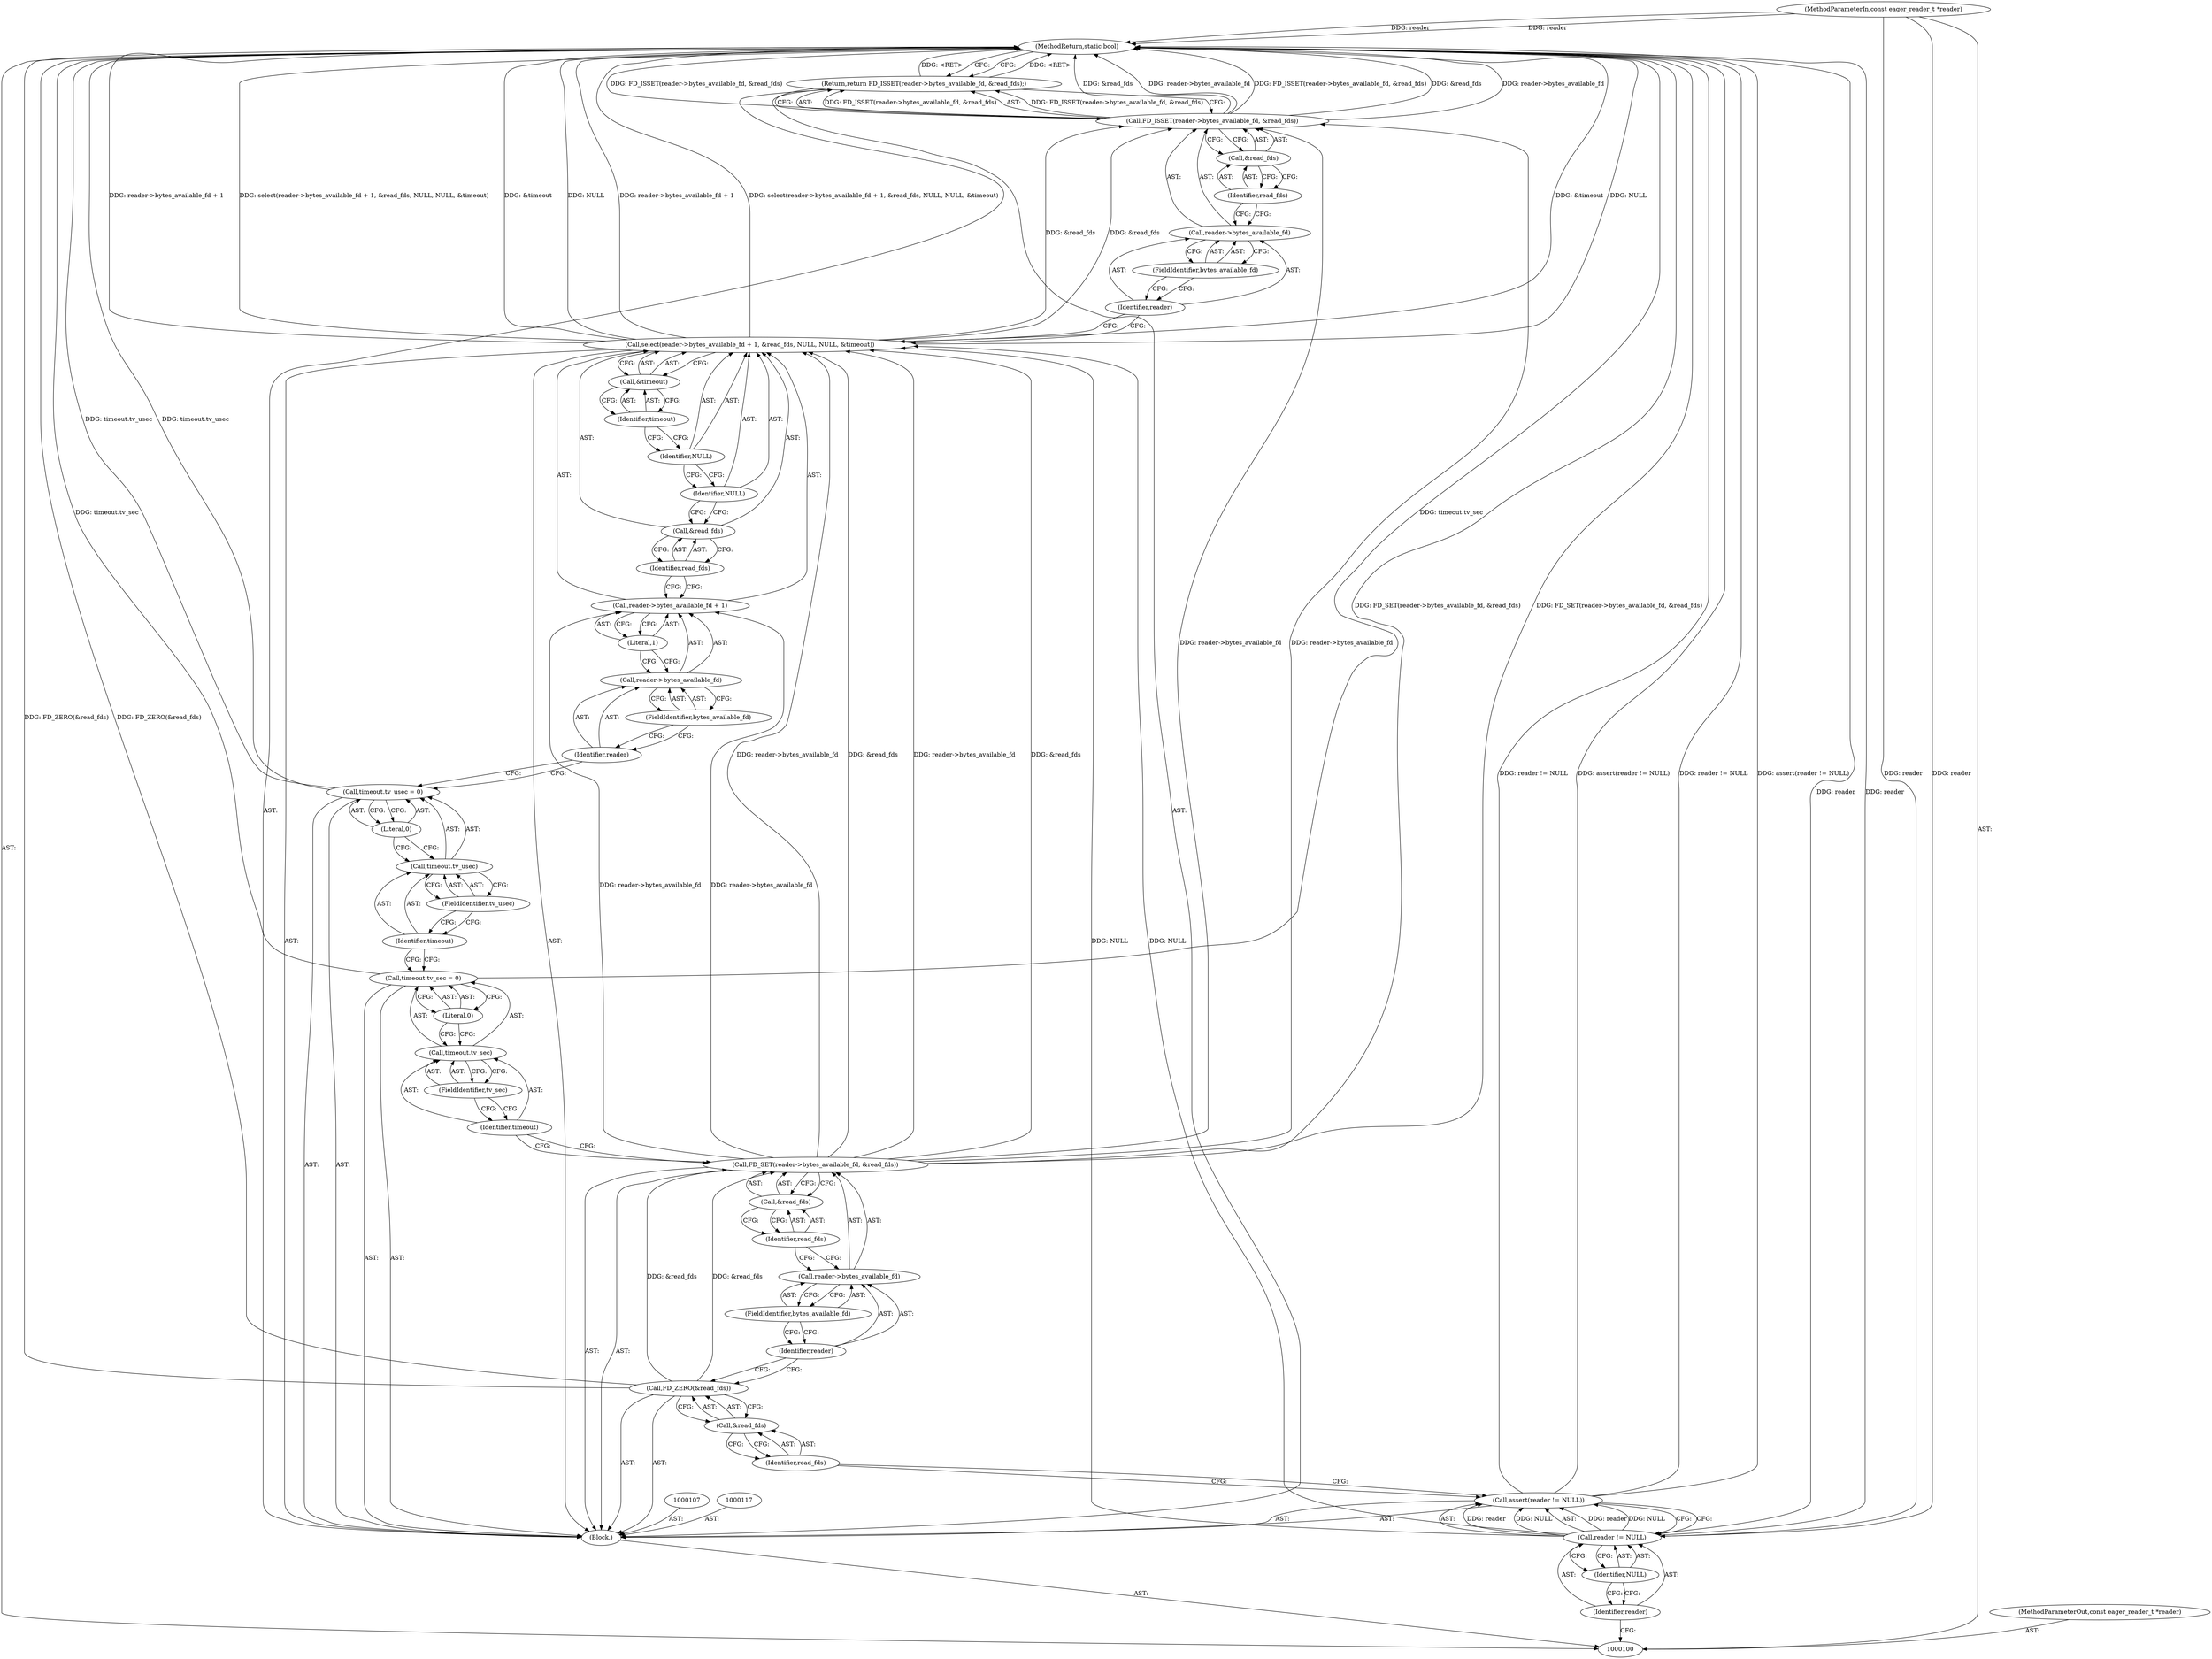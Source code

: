 digraph "1_Android_472271b153c5dc53c28beac55480a8d8434b2d5c_57" {
"1000147" [label="(MethodReturn,static bool)"];
"1000101" [label="(MethodParameterIn,const eager_reader_t *reader)"];
"1000211" [label="(MethodParameterOut,const eager_reader_t *reader)"];
"1000102" [label="(Block,)"];
"1000121" [label="(FieldIdentifier,tv_sec)"];
"1000122" [label="(Literal,0)"];
"1000118" [label="(Call,timeout.tv_sec = 0)"];
"1000119" [label="(Call,timeout.tv_sec)"];
"1000120" [label="(Identifier,timeout)"];
"1000126" [label="(FieldIdentifier,tv_usec)"];
"1000127" [label="(Literal,0)"];
"1000123" [label="(Call,timeout.tv_usec = 0)"];
"1000124" [label="(Call,timeout.tv_usec)"];
"1000125" [label="(Identifier,timeout)"];
"1000132" [label="(FieldIdentifier,bytes_available_fd)"];
"1000128" [label="(Call,select(reader->bytes_available_fd + 1, &read_fds, NULL, NULL, &timeout))"];
"1000133" [label="(Literal,1)"];
"1000134" [label="(Call,&read_fds)"];
"1000135" [label="(Identifier,read_fds)"];
"1000136" [label="(Identifier,NULL)"];
"1000137" [label="(Identifier,NULL)"];
"1000138" [label="(Call,&timeout)"];
"1000139" [label="(Identifier,timeout)"];
"1000129" [label="(Call,reader->bytes_available_fd + 1)"];
"1000130" [label="(Call,reader->bytes_available_fd)"];
"1000131" [label="(Identifier,reader)"];
"1000141" [label="(Call,FD_ISSET(reader->bytes_available_fd, &read_fds))"];
"1000142" [label="(Call,reader->bytes_available_fd)"];
"1000143" [label="(Identifier,reader)"];
"1000144" [label="(FieldIdentifier,bytes_available_fd)"];
"1000140" [label="(Return,return FD_ISSET(reader->bytes_available_fd, &read_fds);)"];
"1000145" [label="(Call,&read_fds)"];
"1000146" [label="(Identifier,read_fds)"];
"1000106" [label="(Identifier,NULL)"];
"1000103" [label="(Call,assert(reader != NULL))"];
"1000104" [label="(Call,reader != NULL)"];
"1000105" [label="(Identifier,reader)"];
"1000109" [label="(Call,&read_fds)"];
"1000110" [label="(Identifier,read_fds)"];
"1000108" [label="(Call,FD_ZERO(&read_fds))"];
"1000114" [label="(FieldIdentifier,bytes_available_fd)"];
"1000111" [label="(Call,FD_SET(reader->bytes_available_fd, &read_fds))"];
"1000115" [label="(Call,&read_fds)"];
"1000116" [label="(Identifier,read_fds)"];
"1000112" [label="(Call,reader->bytes_available_fd)"];
"1000113" [label="(Identifier,reader)"];
"1000147" -> "1000100"  [label="AST: "];
"1000147" -> "1000140"  [label="CFG: "];
"1000141" -> "1000147"  [label="DDG: reader->bytes_available_fd"];
"1000141" -> "1000147"  [label="DDG: FD_ISSET(reader->bytes_available_fd, &read_fds)"];
"1000141" -> "1000147"  [label="DDG: &read_fds"];
"1000108" -> "1000147"  [label="DDG: FD_ZERO(&read_fds)"];
"1000103" -> "1000147"  [label="DDG: reader != NULL"];
"1000103" -> "1000147"  [label="DDG: assert(reader != NULL)"];
"1000104" -> "1000147"  [label="DDG: reader"];
"1000101" -> "1000147"  [label="DDG: reader"];
"1000118" -> "1000147"  [label="DDG: timeout.tv_sec"];
"1000111" -> "1000147"  [label="DDG: FD_SET(reader->bytes_available_fd, &read_fds)"];
"1000128" -> "1000147"  [label="DDG: NULL"];
"1000128" -> "1000147"  [label="DDG: reader->bytes_available_fd + 1"];
"1000128" -> "1000147"  [label="DDG: select(reader->bytes_available_fd + 1, &read_fds, NULL, NULL, &timeout)"];
"1000128" -> "1000147"  [label="DDG: &timeout"];
"1000123" -> "1000147"  [label="DDG: timeout.tv_usec"];
"1000140" -> "1000147"  [label="DDG: <RET>"];
"1000101" -> "1000100"  [label="AST: "];
"1000101" -> "1000147"  [label="DDG: reader"];
"1000101" -> "1000104"  [label="DDG: reader"];
"1000211" -> "1000100"  [label="AST: "];
"1000102" -> "1000100"  [label="AST: "];
"1000103" -> "1000102"  [label="AST: "];
"1000107" -> "1000102"  [label="AST: "];
"1000108" -> "1000102"  [label="AST: "];
"1000111" -> "1000102"  [label="AST: "];
"1000117" -> "1000102"  [label="AST: "];
"1000118" -> "1000102"  [label="AST: "];
"1000123" -> "1000102"  [label="AST: "];
"1000128" -> "1000102"  [label="AST: "];
"1000140" -> "1000102"  [label="AST: "];
"1000121" -> "1000119"  [label="AST: "];
"1000121" -> "1000120"  [label="CFG: "];
"1000119" -> "1000121"  [label="CFG: "];
"1000122" -> "1000118"  [label="AST: "];
"1000122" -> "1000119"  [label="CFG: "];
"1000118" -> "1000122"  [label="CFG: "];
"1000118" -> "1000102"  [label="AST: "];
"1000118" -> "1000122"  [label="CFG: "];
"1000119" -> "1000118"  [label="AST: "];
"1000122" -> "1000118"  [label="AST: "];
"1000125" -> "1000118"  [label="CFG: "];
"1000118" -> "1000147"  [label="DDG: timeout.tv_sec"];
"1000119" -> "1000118"  [label="AST: "];
"1000119" -> "1000121"  [label="CFG: "];
"1000120" -> "1000119"  [label="AST: "];
"1000121" -> "1000119"  [label="AST: "];
"1000122" -> "1000119"  [label="CFG: "];
"1000120" -> "1000119"  [label="AST: "];
"1000120" -> "1000111"  [label="CFG: "];
"1000121" -> "1000120"  [label="CFG: "];
"1000126" -> "1000124"  [label="AST: "];
"1000126" -> "1000125"  [label="CFG: "];
"1000124" -> "1000126"  [label="CFG: "];
"1000127" -> "1000123"  [label="AST: "];
"1000127" -> "1000124"  [label="CFG: "];
"1000123" -> "1000127"  [label="CFG: "];
"1000123" -> "1000102"  [label="AST: "];
"1000123" -> "1000127"  [label="CFG: "];
"1000124" -> "1000123"  [label="AST: "];
"1000127" -> "1000123"  [label="AST: "];
"1000131" -> "1000123"  [label="CFG: "];
"1000123" -> "1000147"  [label="DDG: timeout.tv_usec"];
"1000124" -> "1000123"  [label="AST: "];
"1000124" -> "1000126"  [label="CFG: "];
"1000125" -> "1000124"  [label="AST: "];
"1000126" -> "1000124"  [label="AST: "];
"1000127" -> "1000124"  [label="CFG: "];
"1000125" -> "1000124"  [label="AST: "];
"1000125" -> "1000118"  [label="CFG: "];
"1000126" -> "1000125"  [label="CFG: "];
"1000132" -> "1000130"  [label="AST: "];
"1000132" -> "1000131"  [label="CFG: "];
"1000130" -> "1000132"  [label="CFG: "];
"1000128" -> "1000102"  [label="AST: "];
"1000128" -> "1000138"  [label="CFG: "];
"1000129" -> "1000128"  [label="AST: "];
"1000134" -> "1000128"  [label="AST: "];
"1000136" -> "1000128"  [label="AST: "];
"1000137" -> "1000128"  [label="AST: "];
"1000138" -> "1000128"  [label="AST: "];
"1000143" -> "1000128"  [label="CFG: "];
"1000128" -> "1000147"  [label="DDG: NULL"];
"1000128" -> "1000147"  [label="DDG: reader->bytes_available_fd + 1"];
"1000128" -> "1000147"  [label="DDG: select(reader->bytes_available_fd + 1, &read_fds, NULL, NULL, &timeout)"];
"1000128" -> "1000147"  [label="DDG: &timeout"];
"1000111" -> "1000128"  [label="DDG: reader->bytes_available_fd"];
"1000111" -> "1000128"  [label="DDG: &read_fds"];
"1000104" -> "1000128"  [label="DDG: NULL"];
"1000128" -> "1000141"  [label="DDG: &read_fds"];
"1000133" -> "1000129"  [label="AST: "];
"1000133" -> "1000130"  [label="CFG: "];
"1000129" -> "1000133"  [label="CFG: "];
"1000134" -> "1000128"  [label="AST: "];
"1000134" -> "1000135"  [label="CFG: "];
"1000135" -> "1000134"  [label="AST: "];
"1000136" -> "1000134"  [label="CFG: "];
"1000135" -> "1000134"  [label="AST: "];
"1000135" -> "1000129"  [label="CFG: "];
"1000134" -> "1000135"  [label="CFG: "];
"1000136" -> "1000128"  [label="AST: "];
"1000136" -> "1000134"  [label="CFG: "];
"1000137" -> "1000136"  [label="CFG: "];
"1000137" -> "1000128"  [label="AST: "];
"1000137" -> "1000136"  [label="CFG: "];
"1000139" -> "1000137"  [label="CFG: "];
"1000138" -> "1000128"  [label="AST: "];
"1000138" -> "1000139"  [label="CFG: "];
"1000139" -> "1000138"  [label="AST: "];
"1000128" -> "1000138"  [label="CFG: "];
"1000139" -> "1000138"  [label="AST: "];
"1000139" -> "1000137"  [label="CFG: "];
"1000138" -> "1000139"  [label="CFG: "];
"1000129" -> "1000128"  [label="AST: "];
"1000129" -> "1000133"  [label="CFG: "];
"1000130" -> "1000129"  [label="AST: "];
"1000133" -> "1000129"  [label="AST: "];
"1000135" -> "1000129"  [label="CFG: "];
"1000111" -> "1000129"  [label="DDG: reader->bytes_available_fd"];
"1000130" -> "1000129"  [label="AST: "];
"1000130" -> "1000132"  [label="CFG: "];
"1000131" -> "1000130"  [label="AST: "];
"1000132" -> "1000130"  [label="AST: "];
"1000133" -> "1000130"  [label="CFG: "];
"1000131" -> "1000130"  [label="AST: "];
"1000131" -> "1000123"  [label="CFG: "];
"1000132" -> "1000131"  [label="CFG: "];
"1000141" -> "1000140"  [label="AST: "];
"1000141" -> "1000145"  [label="CFG: "];
"1000142" -> "1000141"  [label="AST: "];
"1000145" -> "1000141"  [label="AST: "];
"1000140" -> "1000141"  [label="CFG: "];
"1000141" -> "1000147"  [label="DDG: reader->bytes_available_fd"];
"1000141" -> "1000147"  [label="DDG: FD_ISSET(reader->bytes_available_fd, &read_fds)"];
"1000141" -> "1000147"  [label="DDG: &read_fds"];
"1000141" -> "1000140"  [label="DDG: FD_ISSET(reader->bytes_available_fd, &read_fds)"];
"1000111" -> "1000141"  [label="DDG: reader->bytes_available_fd"];
"1000128" -> "1000141"  [label="DDG: &read_fds"];
"1000142" -> "1000141"  [label="AST: "];
"1000142" -> "1000144"  [label="CFG: "];
"1000143" -> "1000142"  [label="AST: "];
"1000144" -> "1000142"  [label="AST: "];
"1000146" -> "1000142"  [label="CFG: "];
"1000143" -> "1000142"  [label="AST: "];
"1000143" -> "1000128"  [label="CFG: "];
"1000144" -> "1000143"  [label="CFG: "];
"1000144" -> "1000142"  [label="AST: "];
"1000144" -> "1000143"  [label="CFG: "];
"1000142" -> "1000144"  [label="CFG: "];
"1000140" -> "1000102"  [label="AST: "];
"1000140" -> "1000141"  [label="CFG: "];
"1000141" -> "1000140"  [label="AST: "];
"1000147" -> "1000140"  [label="CFG: "];
"1000140" -> "1000147"  [label="DDG: <RET>"];
"1000141" -> "1000140"  [label="DDG: FD_ISSET(reader->bytes_available_fd, &read_fds)"];
"1000145" -> "1000141"  [label="AST: "];
"1000145" -> "1000146"  [label="CFG: "];
"1000146" -> "1000145"  [label="AST: "];
"1000141" -> "1000145"  [label="CFG: "];
"1000146" -> "1000145"  [label="AST: "];
"1000146" -> "1000142"  [label="CFG: "];
"1000145" -> "1000146"  [label="CFG: "];
"1000106" -> "1000104"  [label="AST: "];
"1000106" -> "1000105"  [label="CFG: "];
"1000104" -> "1000106"  [label="CFG: "];
"1000103" -> "1000102"  [label="AST: "];
"1000103" -> "1000104"  [label="CFG: "];
"1000104" -> "1000103"  [label="AST: "];
"1000110" -> "1000103"  [label="CFG: "];
"1000103" -> "1000147"  [label="DDG: reader != NULL"];
"1000103" -> "1000147"  [label="DDG: assert(reader != NULL)"];
"1000104" -> "1000103"  [label="DDG: reader"];
"1000104" -> "1000103"  [label="DDG: NULL"];
"1000104" -> "1000103"  [label="AST: "];
"1000104" -> "1000106"  [label="CFG: "];
"1000105" -> "1000104"  [label="AST: "];
"1000106" -> "1000104"  [label="AST: "];
"1000103" -> "1000104"  [label="CFG: "];
"1000104" -> "1000147"  [label="DDG: reader"];
"1000104" -> "1000103"  [label="DDG: reader"];
"1000104" -> "1000103"  [label="DDG: NULL"];
"1000101" -> "1000104"  [label="DDG: reader"];
"1000104" -> "1000128"  [label="DDG: NULL"];
"1000105" -> "1000104"  [label="AST: "];
"1000105" -> "1000100"  [label="CFG: "];
"1000106" -> "1000105"  [label="CFG: "];
"1000109" -> "1000108"  [label="AST: "];
"1000109" -> "1000110"  [label="CFG: "];
"1000110" -> "1000109"  [label="AST: "];
"1000108" -> "1000109"  [label="CFG: "];
"1000110" -> "1000109"  [label="AST: "];
"1000110" -> "1000103"  [label="CFG: "];
"1000109" -> "1000110"  [label="CFG: "];
"1000108" -> "1000102"  [label="AST: "];
"1000108" -> "1000109"  [label="CFG: "];
"1000109" -> "1000108"  [label="AST: "];
"1000113" -> "1000108"  [label="CFG: "];
"1000108" -> "1000147"  [label="DDG: FD_ZERO(&read_fds)"];
"1000108" -> "1000111"  [label="DDG: &read_fds"];
"1000114" -> "1000112"  [label="AST: "];
"1000114" -> "1000113"  [label="CFG: "];
"1000112" -> "1000114"  [label="CFG: "];
"1000111" -> "1000102"  [label="AST: "];
"1000111" -> "1000115"  [label="CFG: "];
"1000112" -> "1000111"  [label="AST: "];
"1000115" -> "1000111"  [label="AST: "];
"1000120" -> "1000111"  [label="CFG: "];
"1000111" -> "1000147"  [label="DDG: FD_SET(reader->bytes_available_fd, &read_fds)"];
"1000108" -> "1000111"  [label="DDG: &read_fds"];
"1000111" -> "1000128"  [label="DDG: reader->bytes_available_fd"];
"1000111" -> "1000128"  [label="DDG: &read_fds"];
"1000111" -> "1000129"  [label="DDG: reader->bytes_available_fd"];
"1000111" -> "1000141"  [label="DDG: reader->bytes_available_fd"];
"1000115" -> "1000111"  [label="AST: "];
"1000115" -> "1000116"  [label="CFG: "];
"1000116" -> "1000115"  [label="AST: "];
"1000111" -> "1000115"  [label="CFG: "];
"1000116" -> "1000115"  [label="AST: "];
"1000116" -> "1000112"  [label="CFG: "];
"1000115" -> "1000116"  [label="CFG: "];
"1000112" -> "1000111"  [label="AST: "];
"1000112" -> "1000114"  [label="CFG: "];
"1000113" -> "1000112"  [label="AST: "];
"1000114" -> "1000112"  [label="AST: "];
"1000116" -> "1000112"  [label="CFG: "];
"1000113" -> "1000112"  [label="AST: "];
"1000113" -> "1000108"  [label="CFG: "];
"1000114" -> "1000113"  [label="CFG: "];
}

